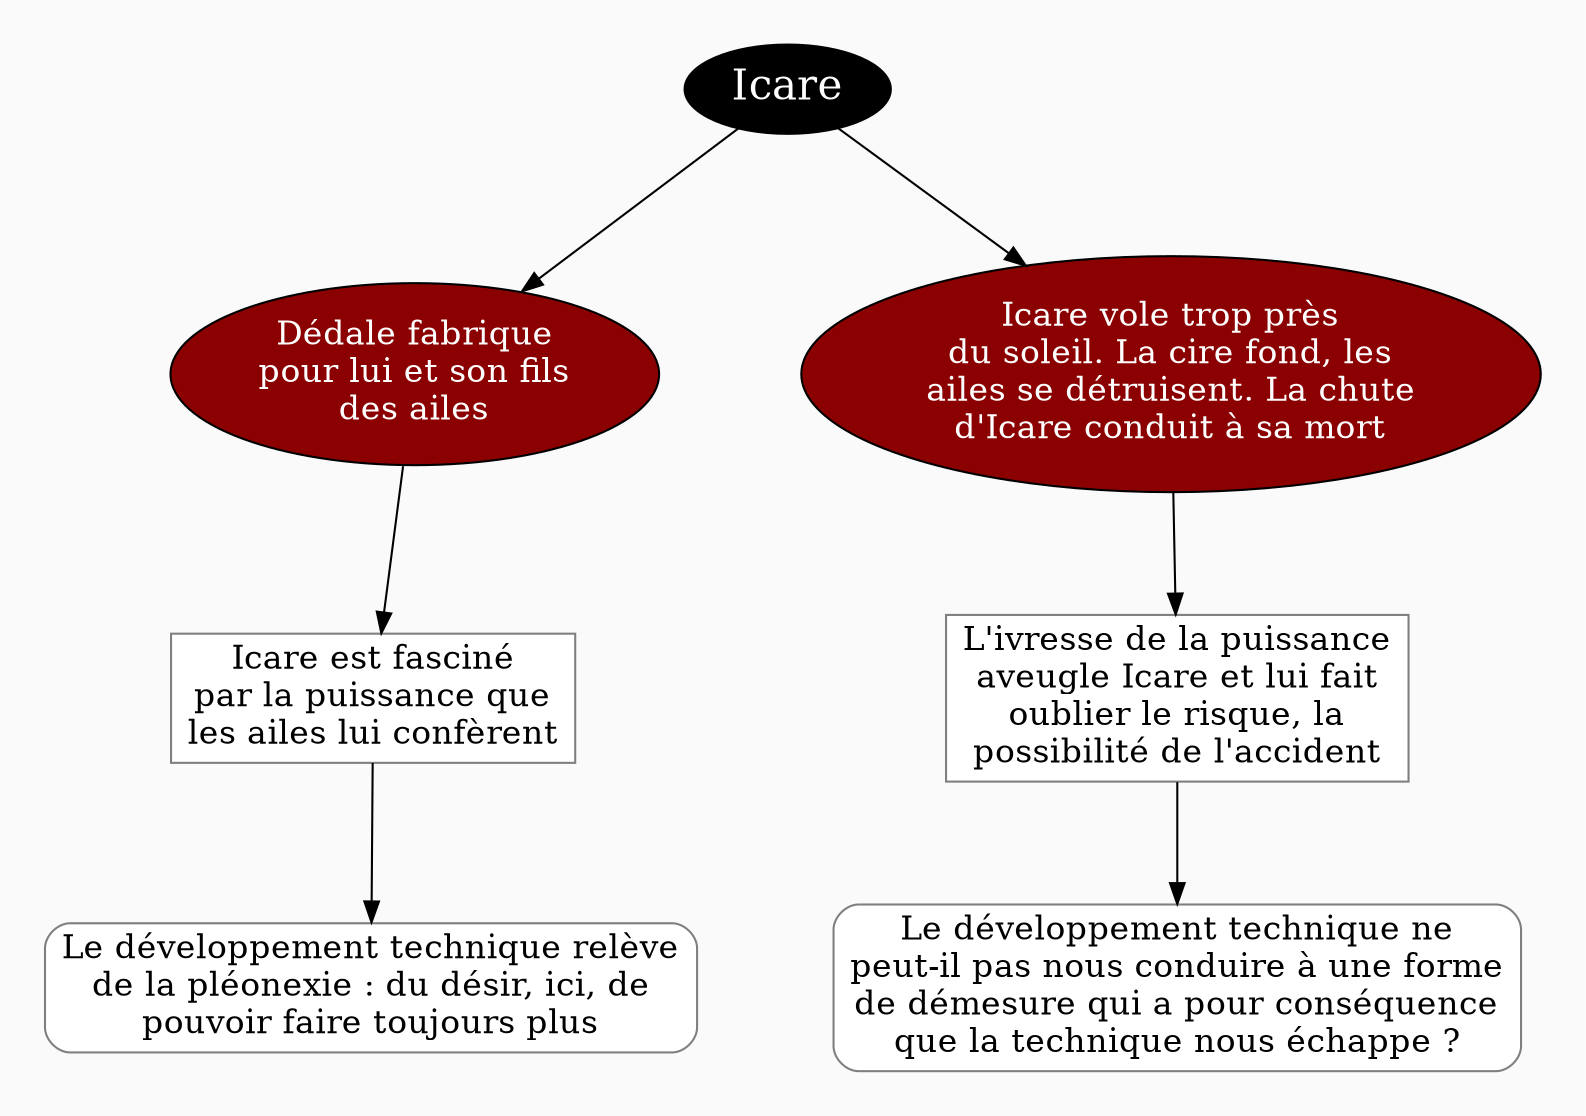 digraph G {
// Template : diagram
// Usage : cours sur la technique
//rankdir=LR
splines=curves
bgcolor=grey98
pad=0.3
style=filled
edge[minlen=4]
ranksep=0.2
nodesep=0.9 // valeur à changer ?

// NIVEAU 1
node[style=filled; fillcolor=12 ; fontcolor=white ; fontsize=20]
// a1[label=""]

a1[label="Icare"]

// NIVEAU 2
node[style=filled;fillcolor=red4;fontcolor=white; fontsize=16]
// b1[label=""]
aa1[label="Dédale fabrique
pour lui et son fils
des ailes"]
a1->aa1
aa2[label="Icare vole trop près
du soleil. La cire fond, les
ailes se détruisent. La chute
d'Icare conduit à sa mort"]
a1->aa2


// NIVEAU 3 (sans intermédiaire)
node [shape=box; style="filled";fillcolor=white;fontcolor=black;color=grey50]
// c1[label=""]
aa1->b1
b1[label="Icare est fasciné
par la puissance que
les ailes lui confèrent"]
aa2->b2
b2[label="L'ivresse de la puissance
aveugle Icare et lui fait
oublier le risque, la
possibilité de l'accident"]


// INTERMEDIAIRE AVANT NIVEAU 3
node[style=filled;fillcolor=grey78;shape=oval]
// [arrowhead=none]
// bc1[label=""]

// NIVEAU 3 (avec intermédiaire)
node[style="filled";fillcolor=white;shape=box;color=grey50]

// c1[label=""]


// NIVEAU 4
node[style="filled, rounded";fillcolor=white;shape=box;color=grey50]

b1->c1
c1[label="Le développement technique relève
de la pléonexie : du désir, ici, de
pouvoir faire toujours plus"]

b2->c2
c2[label="Le développement technique ne
peut-il pas nous conduire à une forme
de démesure qui a pour conséquence
que la technique nous échappe ?"]
// d1[label=""]



// ETIQUETTES EN ROUGE
node[shape="plaintext";fontcolor=firebrick3;fillcolor=grey98]

// e1[label=< <B>= Titre</B><BR /><BR />Contenu<BR /> >]
// ->e1[minlen=1;style="invis"]

}
